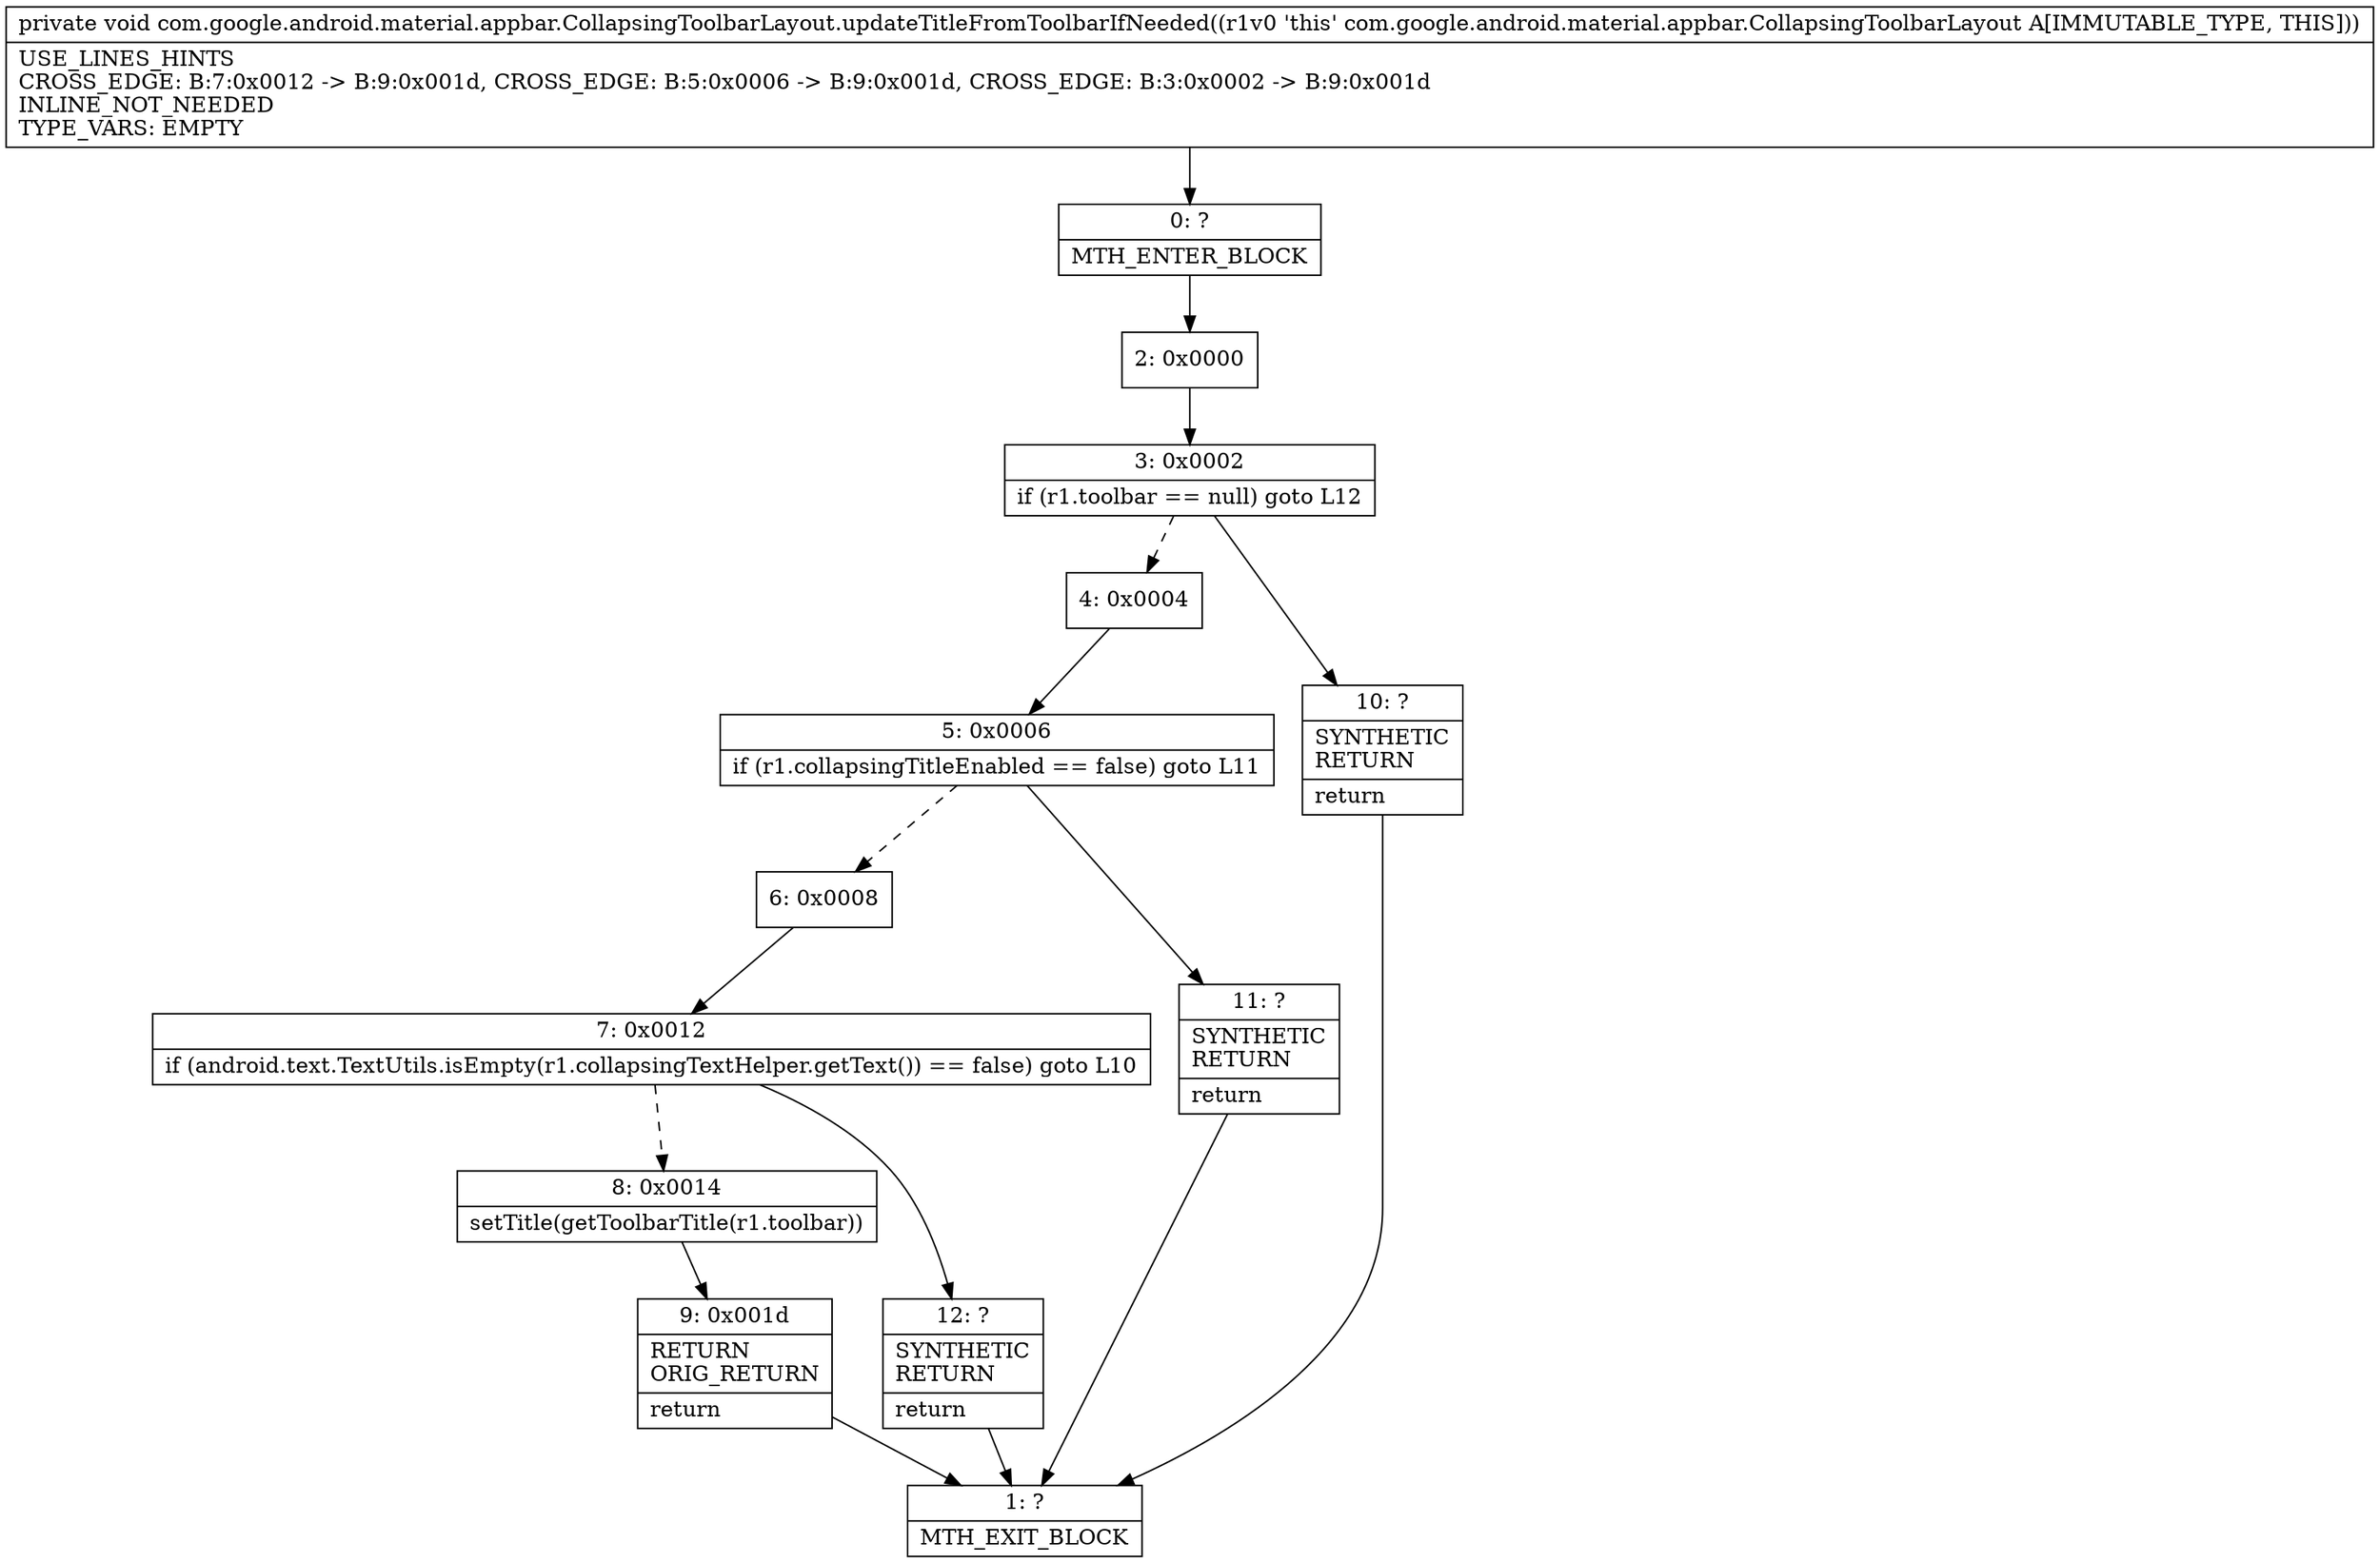 digraph "CFG forcom.google.android.material.appbar.CollapsingToolbarLayout.updateTitleFromToolbarIfNeeded()V" {
Node_0 [shape=record,label="{0\:\ ?|MTH_ENTER_BLOCK\l}"];
Node_2 [shape=record,label="{2\:\ 0x0000}"];
Node_3 [shape=record,label="{3\:\ 0x0002|if (r1.toolbar == null) goto L12\l}"];
Node_4 [shape=record,label="{4\:\ 0x0004}"];
Node_5 [shape=record,label="{5\:\ 0x0006|if (r1.collapsingTitleEnabled == false) goto L11\l}"];
Node_6 [shape=record,label="{6\:\ 0x0008}"];
Node_7 [shape=record,label="{7\:\ 0x0012|if (android.text.TextUtils.isEmpty(r1.collapsingTextHelper.getText()) == false) goto L10\l}"];
Node_8 [shape=record,label="{8\:\ 0x0014|setTitle(getToolbarTitle(r1.toolbar))\l}"];
Node_9 [shape=record,label="{9\:\ 0x001d|RETURN\lORIG_RETURN\l|return\l}"];
Node_1 [shape=record,label="{1\:\ ?|MTH_EXIT_BLOCK\l}"];
Node_12 [shape=record,label="{12\:\ ?|SYNTHETIC\lRETURN\l|return\l}"];
Node_11 [shape=record,label="{11\:\ ?|SYNTHETIC\lRETURN\l|return\l}"];
Node_10 [shape=record,label="{10\:\ ?|SYNTHETIC\lRETURN\l|return\l}"];
MethodNode[shape=record,label="{private void com.google.android.material.appbar.CollapsingToolbarLayout.updateTitleFromToolbarIfNeeded((r1v0 'this' com.google.android.material.appbar.CollapsingToolbarLayout A[IMMUTABLE_TYPE, THIS]))  | USE_LINES_HINTS\lCROSS_EDGE: B:7:0x0012 \-\> B:9:0x001d, CROSS_EDGE: B:5:0x0006 \-\> B:9:0x001d, CROSS_EDGE: B:3:0x0002 \-\> B:9:0x001d\lINLINE_NOT_NEEDED\lTYPE_VARS: EMPTY\l}"];
MethodNode -> Node_0;Node_0 -> Node_2;
Node_2 -> Node_3;
Node_3 -> Node_4[style=dashed];
Node_3 -> Node_10;
Node_4 -> Node_5;
Node_5 -> Node_6[style=dashed];
Node_5 -> Node_11;
Node_6 -> Node_7;
Node_7 -> Node_8[style=dashed];
Node_7 -> Node_12;
Node_8 -> Node_9;
Node_9 -> Node_1;
Node_12 -> Node_1;
Node_11 -> Node_1;
Node_10 -> Node_1;
}


